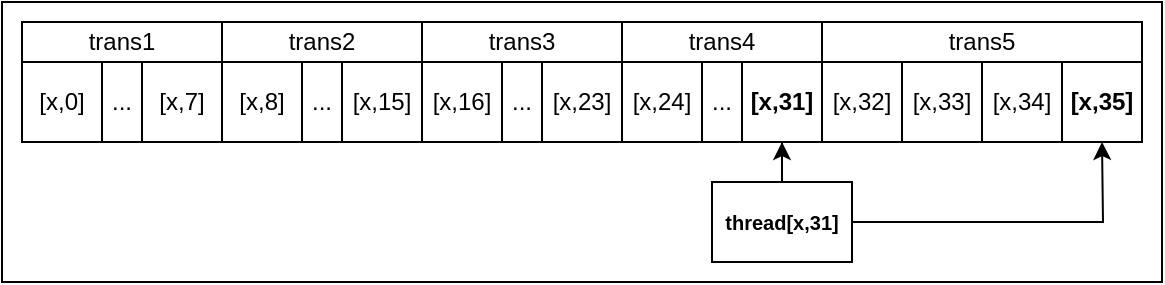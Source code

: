 <mxfile version="21.2.8" type="device">
  <diagram name="Página-1" id="fBg3_tSlO-dW_L5LXABr">
    <mxGraphModel dx="915" dy="683" grid="1" gridSize="10" guides="1" tooltips="1" connect="1" arrows="1" fold="1" page="1" pageScale="1" pageWidth="827" pageHeight="1169" math="0" shadow="0">
      <root>
        <mxCell id="0" />
        <mxCell id="1" parent="0" />
        <mxCell id="hd8HnJHJQArv-m5wofro-69" value="" style="rounded=0;whiteSpace=wrap;html=1;" vertex="1" parent="1">
          <mxGeometry x="70" y="150" width="580" height="140" as="geometry" />
        </mxCell>
        <mxCell id="hd8HnJHJQArv-m5wofro-2" value="[x,0]" style="rounded=0;whiteSpace=wrap;html=1;" vertex="1" parent="1">
          <mxGeometry x="80" y="180" width="40" height="40" as="geometry" />
        </mxCell>
        <mxCell id="hd8HnJHJQArv-m5wofro-8" value="[x,7]" style="rounded=0;whiteSpace=wrap;html=1;" vertex="1" parent="1">
          <mxGeometry x="140" y="180" width="40" height="40" as="geometry" />
        </mxCell>
        <mxCell id="hd8HnJHJQArv-m5wofro-10" value="[x,8]" style="rounded=0;whiteSpace=wrap;html=1;" vertex="1" parent="1">
          <mxGeometry x="180" y="180" width="40" height="40" as="geometry" />
        </mxCell>
        <mxCell id="hd8HnJHJQArv-m5wofro-12" value="..." style="rounded=0;whiteSpace=wrap;html=1;" vertex="1" parent="1">
          <mxGeometry x="120" y="180" width="20" height="40" as="geometry" />
        </mxCell>
        <mxCell id="hd8HnJHJQArv-m5wofro-13" value="..." style="rounded=0;whiteSpace=wrap;html=1;" vertex="1" parent="1">
          <mxGeometry x="220" y="180" width="20" height="40" as="geometry" />
        </mxCell>
        <mxCell id="hd8HnJHJQArv-m5wofro-14" value="trans1" style="rounded=0;whiteSpace=wrap;html=1;" vertex="1" parent="1">
          <mxGeometry x="80" y="160" width="100" height="20" as="geometry" />
        </mxCell>
        <mxCell id="hd8HnJHJQArv-m5wofro-15" value="trans2" style="rounded=0;whiteSpace=wrap;html=1;" vertex="1" parent="1">
          <mxGeometry x="180" y="160" width="100" height="20" as="geometry" />
        </mxCell>
        <mxCell id="hd8HnJHJQArv-m5wofro-18" value="..." style="rounded=0;whiteSpace=wrap;html=1;" vertex="1" parent="1">
          <mxGeometry x="320" y="180" width="20" height="40" as="geometry" />
        </mxCell>
        <mxCell id="hd8HnJHJQArv-m5wofro-19" value="trans3" style="rounded=0;whiteSpace=wrap;html=1;" vertex="1" parent="1">
          <mxGeometry x="280" y="160" width="100" height="20" as="geometry" />
        </mxCell>
        <mxCell id="hd8HnJHJQArv-m5wofro-20" value="[x,24]" style="rounded=0;whiteSpace=wrap;html=1;" vertex="1" parent="1">
          <mxGeometry x="380" y="180" width="40" height="40" as="geometry" />
        </mxCell>
        <mxCell id="hd8HnJHJQArv-m5wofro-21" value="[x,31]" style="rounded=0;whiteSpace=wrap;html=1;fontStyle=1" vertex="1" parent="1">
          <mxGeometry x="440" y="180" width="40" height="40" as="geometry" />
        </mxCell>
        <mxCell id="hd8HnJHJQArv-m5wofro-22" value="..." style="rounded=0;whiteSpace=wrap;html=1;" vertex="1" parent="1">
          <mxGeometry x="420" y="180" width="20" height="40" as="geometry" />
        </mxCell>
        <mxCell id="hd8HnJHJQArv-m5wofro-23" value="trans4" style="rounded=0;whiteSpace=wrap;html=1;" vertex="1" parent="1">
          <mxGeometry x="380" y="160" width="100" height="20" as="geometry" />
        </mxCell>
        <mxCell id="hd8HnJHJQArv-m5wofro-25" value="[x,15]" style="rounded=0;whiteSpace=wrap;html=1;" vertex="1" parent="1">
          <mxGeometry x="240" y="180" width="40" height="40" as="geometry" />
        </mxCell>
        <mxCell id="hd8HnJHJQArv-m5wofro-26" value="[x,16]" style="rounded=0;whiteSpace=wrap;html=1;" vertex="1" parent="1">
          <mxGeometry x="280" y="180" width="40" height="40" as="geometry" />
        </mxCell>
        <mxCell id="hd8HnJHJQArv-m5wofro-28" value="[x,23]" style="rounded=0;whiteSpace=wrap;html=1;" vertex="1" parent="1">
          <mxGeometry x="340" y="180" width="40" height="40" as="geometry" />
        </mxCell>
        <mxCell id="hd8HnJHJQArv-m5wofro-60" style="edgeStyle=orthogonalEdgeStyle;rounded=0;orthogonalLoop=1;jettySize=auto;html=1;entryX=0.5;entryY=1;entryDx=0;entryDy=0;" edge="1" parent="1" source="hd8HnJHJQArv-m5wofro-59">
          <mxGeometry relative="1" as="geometry">
            <mxPoint x="620" y="220" as="targetPoint" />
          </mxGeometry>
        </mxCell>
        <mxCell id="hd8HnJHJQArv-m5wofro-61" style="edgeStyle=orthogonalEdgeStyle;rounded=0;orthogonalLoop=1;jettySize=auto;html=1;entryX=0.5;entryY=1;entryDx=0;entryDy=0;" edge="1" parent="1" source="hd8HnJHJQArv-m5wofro-59" target="hd8HnJHJQArv-m5wofro-21">
          <mxGeometry relative="1" as="geometry" />
        </mxCell>
        <mxCell id="hd8HnJHJQArv-m5wofro-59" value="&lt;font style=&quot;font-size: 10px;&quot;&gt;thread[x,31]&lt;/font&gt;" style="rounded=0;whiteSpace=wrap;html=1;fontStyle=1" vertex="1" parent="1">
          <mxGeometry x="425" y="240" width="70" height="40" as="geometry" />
        </mxCell>
        <mxCell id="hd8HnJHJQArv-m5wofro-62" value="[x,32]" style="rounded=0;whiteSpace=wrap;html=1;" vertex="1" parent="1">
          <mxGeometry x="480" y="180" width="40" height="40" as="geometry" />
        </mxCell>
        <mxCell id="hd8HnJHJQArv-m5wofro-63" value="[x,33]" style="rounded=0;whiteSpace=wrap;html=1;" vertex="1" parent="1">
          <mxGeometry x="520" y="180" width="40" height="40" as="geometry" />
        </mxCell>
        <mxCell id="hd8HnJHJQArv-m5wofro-64" value="[x,34]" style="rounded=0;whiteSpace=wrap;html=1;" vertex="1" parent="1">
          <mxGeometry x="560" y="180" width="40" height="40" as="geometry" />
        </mxCell>
        <mxCell id="hd8HnJHJQArv-m5wofro-65" value="[x,35]" style="rounded=0;whiteSpace=wrap;html=1;fontStyle=1" vertex="1" parent="1">
          <mxGeometry x="600" y="180" width="40" height="40" as="geometry" />
        </mxCell>
        <mxCell id="hd8HnJHJQArv-m5wofro-66" value="trans5" style="rounded=0;whiteSpace=wrap;html=1;" vertex="1" parent="1">
          <mxGeometry x="480" y="160" width="160" height="20" as="geometry" />
        </mxCell>
      </root>
    </mxGraphModel>
  </diagram>
</mxfile>
